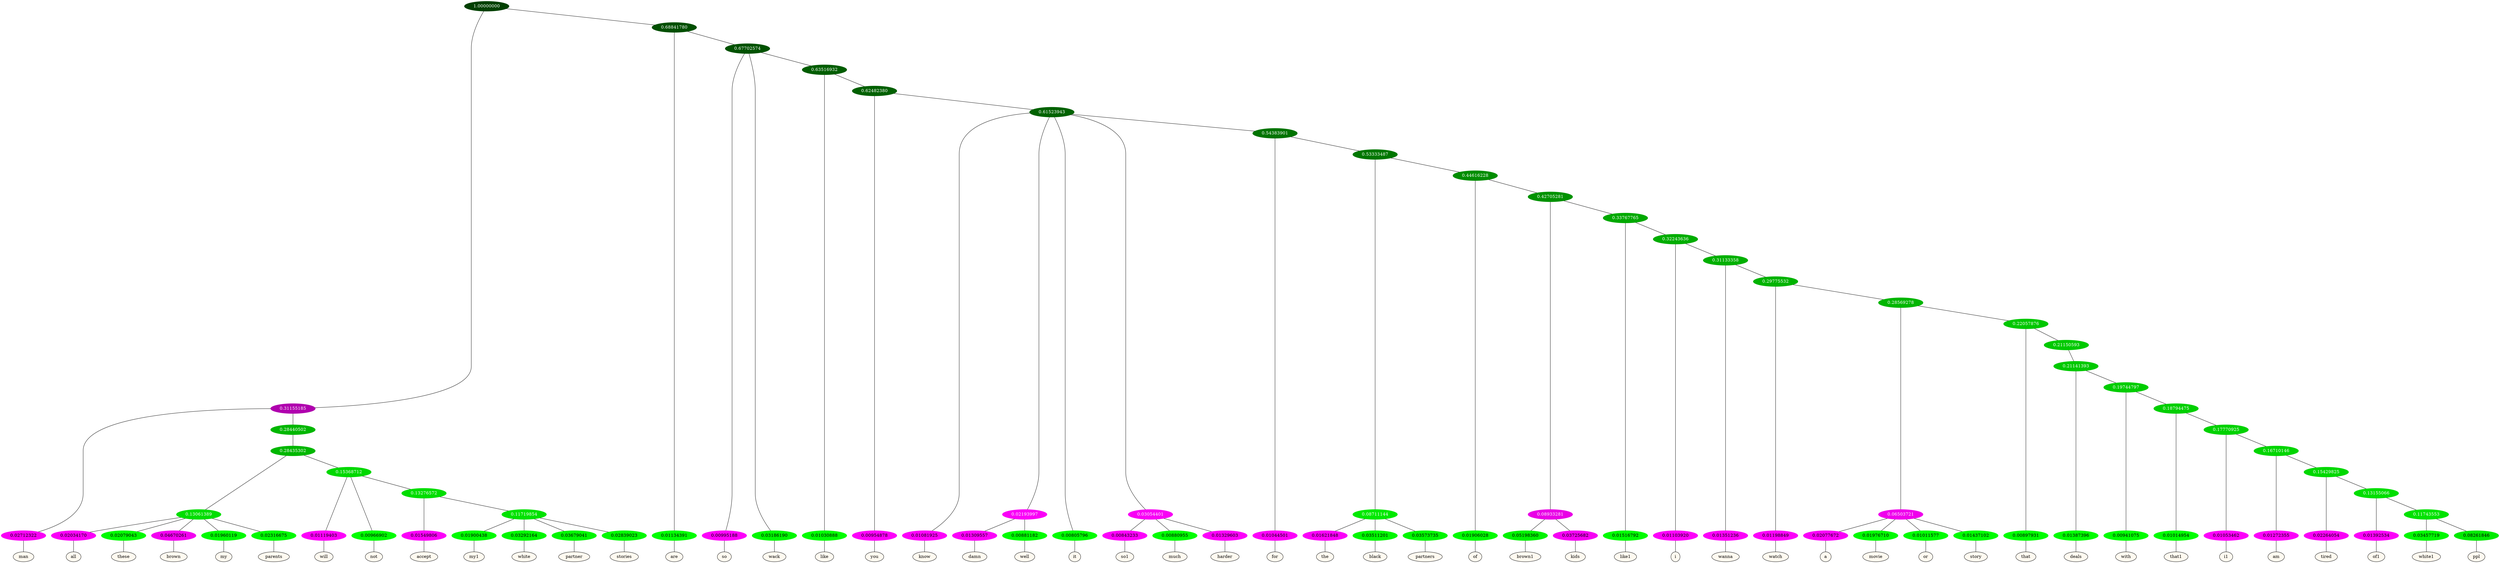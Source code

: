 graph {
	node [format=png height=0.15 nodesep=0.001 ordering=out overlap=prism overlap_scaling=0.01 ranksep=0.001 ratio=0.2 style=filled width=0.15]
	{
		rank=same
		a_w_3 [label=man color=black fillcolor=floralwhite style="filled,solid"]
		a_w_15 [label=all color=black fillcolor=floralwhite style="filled,solid"]
		a_w_16 [label=these color=black fillcolor=floralwhite style="filled,solid"]
		a_w_17 [label=brown color=black fillcolor=floralwhite style="filled,solid"]
		a_w_18 [label=my color=black fillcolor=floralwhite style="filled,solid"]
		a_w_19 [label=parents color=black fillcolor=floralwhite style="filled,solid"]
		a_w_20 [label=will color=black fillcolor=floralwhite style="filled,solid"]
		a_w_21 [label=not color=black fillcolor=floralwhite style="filled,solid"]
		a_w_25 [label=accept color=black fillcolor=floralwhite style="filled,solid"]
		a_w_32 [label=my1 color=black fillcolor=floralwhite style="filled,solid"]
		a_w_33 [label=white color=black fillcolor=floralwhite style="filled,solid"]
		a_w_34 [label=partner color=black fillcolor=floralwhite style="filled,solid"]
		a_w_35 [label=stories color=black fillcolor=floralwhite style="filled,solid"]
		a_w_5 [label=are color=black fillcolor=floralwhite style="filled,solid"]
		a_w_8 [label=so color=black fillcolor=floralwhite style="filled,solid"]
		a_w_9 [label=wack color=black fillcolor=floralwhite style="filled,solid"]
		a_w_13 [label=like color=black fillcolor=floralwhite style="filled,solid"]
		a_w_23 [label=you color=black fillcolor=floralwhite style="filled,solid"]
		a_w_27 [label=know color=black fillcolor=floralwhite style="filled,solid"]
		a_w_36 [label=damn color=black fillcolor=floralwhite style="filled,solid"]
		a_w_37 [label=well color=black fillcolor=floralwhite style="filled,solid"]
		a_w_29 [label=it color=black fillcolor=floralwhite style="filled,solid"]
		a_w_38 [label=so1 color=black fillcolor=floralwhite style="filled,solid"]
		a_w_39 [label=much color=black fillcolor=floralwhite style="filled,solid"]
		a_w_40 [label=harder color=black fillcolor=floralwhite style="filled,solid"]
		a_w_41 [label=for color=black fillcolor=floralwhite style="filled,solid"]
		a_w_45 [label=the color=black fillcolor=floralwhite style="filled,solid"]
		a_w_46 [label=black color=black fillcolor=floralwhite style="filled,solid"]
		a_w_47 [label=partners color=black fillcolor=floralwhite style="filled,solid"]
		a_w_48 [label=of color=black fillcolor=floralwhite style="filled,solid"]
		a_w_52 [label=brown1 color=black fillcolor=floralwhite style="filled,solid"]
		a_w_53 [label=kids color=black fillcolor=floralwhite style="filled,solid"]
		a_w_54 [label=like1 color=black fillcolor=floralwhite style="filled,solid"]
		a_w_56 [label=i color=black fillcolor=floralwhite style="filled,solid"]
		a_w_58 [label=wanna color=black fillcolor=floralwhite style="filled,solid"]
		a_w_60 [label=watch color=black fillcolor=floralwhite style="filled,solid"]
		a_w_64 [label=a color=black fillcolor=floralwhite style="filled,solid"]
		a_w_65 [label=movie color=black fillcolor=floralwhite style="filled,solid"]
		a_w_66 [label=or color=black fillcolor=floralwhite style="filled,solid"]
		a_w_67 [label=story color=black fillcolor=floralwhite style="filled,solid"]
		a_w_68 [label=that color=black fillcolor=floralwhite style="filled,solid"]
		a_w_71 [label=deals color=black fillcolor=floralwhite style="filled,solid"]
		a_w_73 [label=with color=black fillcolor=floralwhite style="filled,solid"]
		a_w_75 [label=that1 color=black fillcolor=floralwhite style="filled,solid"]
		a_w_77 [label=i1 color=black fillcolor=floralwhite style="filled,solid"]
		a_w_79 [label=am color=black fillcolor=floralwhite style="filled,solid"]
		a_w_81 [label=tired color=black fillcolor=floralwhite style="filled,solid"]
		a_w_83 [label=of1 color=black fillcolor=floralwhite style="filled,solid"]
		a_w_85 [label=white1 color=black fillcolor=floralwhite style="filled,solid"]
		a_w_86 [label=ppl color=black fillcolor=floralwhite style="filled,solid"]
	}
	a_n_3 -- a_w_3
	a_n_15 -- a_w_15
	a_n_16 -- a_w_16
	a_n_17 -- a_w_17
	a_n_18 -- a_w_18
	a_n_19 -- a_w_19
	a_n_20 -- a_w_20
	a_n_21 -- a_w_21
	a_n_25 -- a_w_25
	a_n_32 -- a_w_32
	a_n_33 -- a_w_33
	a_n_34 -- a_w_34
	a_n_35 -- a_w_35
	a_n_5 -- a_w_5
	a_n_8 -- a_w_8
	a_n_9 -- a_w_9
	a_n_13 -- a_w_13
	a_n_23 -- a_w_23
	a_n_27 -- a_w_27
	a_n_36 -- a_w_36
	a_n_37 -- a_w_37
	a_n_29 -- a_w_29
	a_n_38 -- a_w_38
	a_n_39 -- a_w_39
	a_n_40 -- a_w_40
	a_n_41 -- a_w_41
	a_n_45 -- a_w_45
	a_n_46 -- a_w_46
	a_n_47 -- a_w_47
	a_n_48 -- a_w_48
	a_n_52 -- a_w_52
	a_n_53 -- a_w_53
	a_n_54 -- a_w_54
	a_n_56 -- a_w_56
	a_n_58 -- a_w_58
	a_n_60 -- a_w_60
	a_n_64 -- a_w_64
	a_n_65 -- a_w_65
	a_n_66 -- a_w_66
	a_n_67 -- a_w_67
	a_n_68 -- a_w_68
	a_n_71 -- a_w_71
	a_n_73 -- a_w_73
	a_n_75 -- a_w_75
	a_n_77 -- a_w_77
	a_n_79 -- a_w_79
	a_n_81 -- a_w_81
	a_n_83 -- a_w_83
	a_n_85 -- a_w_85
	a_n_86 -- a_w_86
	{
		rank=same
		a_n_3 [label=0.02712322 color="0.835 1.000 0.973" fontcolor=black]
		a_n_15 [label=0.02034170 color="0.835 1.000 0.980" fontcolor=black]
		a_n_16 [label=0.02079043 color="0.334 1.000 0.979" fontcolor=black]
		a_n_17 [label=0.04670261 color="0.835 1.000 0.953" fontcolor=black]
		a_n_18 [label=0.01960119 color="0.334 1.000 0.980" fontcolor=black]
		a_n_19 [label=0.02316675 color="0.334 1.000 0.977" fontcolor=black]
		a_n_20 [label=0.01119403 color="0.835 1.000 0.989" fontcolor=black]
		a_n_21 [label=0.00966902 color="0.334 1.000 0.990" fontcolor=black]
		a_n_25 [label=0.01549806 color="0.835 1.000 0.985" fontcolor=black]
		a_n_32 [label=0.01900438 color="0.334 1.000 0.981" fontcolor=black]
		a_n_33 [label=0.03292164 color="0.334 1.000 0.967" fontcolor=black]
		a_n_34 [label=0.03679041 color="0.334 1.000 0.963" fontcolor=black]
		a_n_35 [label=0.02839023 color="0.334 1.000 0.972" fontcolor=black]
		a_n_5 [label=0.01134391 color="0.334 1.000 0.989" fontcolor=black]
		a_n_8 [label=0.00995188 color="0.835 1.000 0.990" fontcolor=black]
		a_n_9 [label=0.03186190 color="0.334 1.000 0.968" fontcolor=black]
		a_n_13 [label=0.01030888 color="0.334 1.000 0.990" fontcolor=black]
		a_n_23 [label=0.00954878 color="0.835 1.000 0.990" fontcolor=black]
		a_n_27 [label=0.01081925 color="0.835 1.000 0.989" fontcolor=black]
		a_n_36 [label=0.01309557 color="0.835 1.000 0.987" fontcolor=black]
		a_n_37 [label=0.00881182 color="0.334 1.000 0.991" fontcolor=black]
		a_n_29 [label=0.00805796 color="0.334 1.000 0.992" fontcolor=black]
		a_n_38 [label=0.00843233 color="0.835 1.000 0.992" fontcolor=black]
		a_n_39 [label=0.00880955 color="0.334 1.000 0.991" fontcolor=black]
		a_n_40 [label=0.01329603 color="0.835 1.000 0.987" fontcolor=black]
		a_n_41 [label=0.01044501 color="0.835 1.000 0.990" fontcolor=black]
		a_n_45 [label=0.01621848 color="0.835 1.000 0.984" fontcolor=black]
		a_n_46 [label=0.03511201 color="0.334 1.000 0.965" fontcolor=black]
		a_n_47 [label=0.03573735 color="0.334 1.000 0.964" fontcolor=black]
		a_n_48 [label=0.01906028 color="0.334 1.000 0.981" fontcolor=black]
		a_n_52 [label=0.05198360 color="0.334 1.000 0.948" fontcolor=black]
		a_n_53 [label=0.03725682 color="0.835 1.000 0.963" fontcolor=black]
		a_n_54 [label=0.01516792 color="0.334 1.000 0.985" fontcolor=black]
		a_n_56 [label=0.01103920 color="0.835 1.000 0.989" fontcolor=black]
		a_n_58 [label=0.01351236 color="0.835 1.000 0.986" fontcolor=black]
		a_n_60 [label=0.01198849 color="0.835 1.000 0.988" fontcolor=black]
		a_n_64 [label=0.02077672 color="0.835 1.000 0.979" fontcolor=black]
		a_n_65 [label=0.01976710 color="0.334 1.000 0.980" fontcolor=black]
		a_n_66 [label=0.01011577 color="0.334 1.000 0.990" fontcolor=black]
		a_n_67 [label=0.01437102 color="0.334 1.000 0.986" fontcolor=black]
		a_n_68 [label=0.00897931 color="0.334 1.000 0.991" fontcolor=black]
		a_n_71 [label=0.01387396 color="0.334 1.000 0.986" fontcolor=black]
		a_n_73 [label=0.00941075 color="0.334 1.000 0.991" fontcolor=black]
		a_n_75 [label=0.01014954 color="0.334 1.000 0.990" fontcolor=black]
		a_n_77 [label=0.01053462 color="0.835 1.000 0.989" fontcolor=black]
		a_n_79 [label=0.01272355 color="0.835 1.000 0.987" fontcolor=black]
		a_n_81 [label=0.02264054 color="0.835 1.000 0.977" fontcolor=black]
		a_n_83 [label=0.01392534 color="0.835 1.000 0.986" fontcolor=black]
		a_n_85 [label=0.03457719 color="0.334 1.000 0.965" fontcolor=black]
		a_n_86 [label=0.08261846 color="0.334 1.000 0.917" fontcolor=black]
	}
	a_n_0 [label=1.00000000 color="0.334 1.000 0.250" fontcolor=grey99]
	a_n_1 [label=0.31155185 color="0.835 1.000 0.688" fontcolor=grey99]
	a_n_0 -- a_n_1
	a_n_2 [label=0.68841780 color="0.334 1.000 0.312" fontcolor=grey99]
	a_n_0 -- a_n_2
	a_n_1 -- a_n_3
	a_n_4 [label=0.28440502 color="0.334 1.000 0.716" fontcolor=grey99]
	a_n_1 -- a_n_4
	a_n_2 -- a_n_5
	a_n_6 [label=0.67702574 color="0.334 1.000 0.323" fontcolor=grey99]
	a_n_2 -- a_n_6
	a_n_7 [label=0.28435302 color="0.334 1.000 0.716" fontcolor=grey99]
	a_n_4 -- a_n_7
	a_n_6 -- a_n_8
	a_n_6 -- a_n_9
	a_n_10 [label=0.63516932 color="0.334 1.000 0.365" fontcolor=grey99]
	a_n_6 -- a_n_10
	a_n_11 [label=0.13061389 color="0.334 1.000 0.869" fontcolor=grey99]
	a_n_7 -- a_n_11
	a_n_12 [label=0.15368712 color="0.334 1.000 0.846" fontcolor=grey99]
	a_n_7 -- a_n_12
	a_n_10 -- a_n_13
	a_n_14 [label=0.62482380 color="0.334 1.000 0.375" fontcolor=grey99]
	a_n_10 -- a_n_14
	a_n_11 -- a_n_15
	a_n_11 -- a_n_16
	a_n_11 -- a_n_17
	a_n_11 -- a_n_18
	a_n_11 -- a_n_19
	a_n_12 -- a_n_20
	a_n_12 -- a_n_21
	a_n_22 [label=0.13276572 color="0.334 1.000 0.867" fontcolor=grey99]
	a_n_12 -- a_n_22
	a_n_14 -- a_n_23
	a_n_24 [label=0.61523943 color="0.334 1.000 0.385" fontcolor=grey99]
	a_n_14 -- a_n_24
	a_n_22 -- a_n_25
	a_n_26 [label=0.11719854 color="0.334 1.000 0.883" fontcolor=grey99]
	a_n_22 -- a_n_26
	a_n_24 -- a_n_27
	a_n_28 [label=0.02193997 color="0.835 1.000 0.978" fontcolor=grey99]
	a_n_24 -- a_n_28
	a_n_24 -- a_n_29
	a_n_30 [label=0.03054401 color="0.835 1.000 0.969" fontcolor=grey99]
	a_n_24 -- a_n_30
	a_n_31 [label=0.54383901 color="0.334 1.000 0.456" fontcolor=grey99]
	a_n_24 -- a_n_31
	a_n_26 -- a_n_32
	a_n_26 -- a_n_33
	a_n_26 -- a_n_34
	a_n_26 -- a_n_35
	a_n_28 -- a_n_36
	a_n_28 -- a_n_37
	a_n_30 -- a_n_38
	a_n_30 -- a_n_39
	a_n_30 -- a_n_40
	a_n_31 -- a_n_41
	a_n_42 [label=0.53333487 color="0.334 1.000 0.467" fontcolor=grey99]
	a_n_31 -- a_n_42
	a_n_43 [label=0.08711144 color="0.334 1.000 0.913" fontcolor=grey99]
	a_n_42 -- a_n_43
	a_n_44 [label=0.44616228 color="0.334 1.000 0.554" fontcolor=grey99]
	a_n_42 -- a_n_44
	a_n_43 -- a_n_45
	a_n_43 -- a_n_46
	a_n_43 -- a_n_47
	a_n_44 -- a_n_48
	a_n_49 [label=0.42705281 color="0.334 1.000 0.573" fontcolor=grey99]
	a_n_44 -- a_n_49
	a_n_50 [label=0.08933281 color="0.835 1.000 0.911" fontcolor=grey99]
	a_n_49 -- a_n_50
	a_n_51 [label=0.33767765 color="0.334 1.000 0.662" fontcolor=grey99]
	a_n_49 -- a_n_51
	a_n_50 -- a_n_52
	a_n_50 -- a_n_53
	a_n_51 -- a_n_54
	a_n_55 [label=0.32243636 color="0.334 1.000 0.678" fontcolor=grey99]
	a_n_51 -- a_n_55
	a_n_55 -- a_n_56
	a_n_57 [label=0.31133358 color="0.334 1.000 0.689" fontcolor=grey99]
	a_n_55 -- a_n_57
	a_n_57 -- a_n_58
	a_n_59 [label=0.29775532 color="0.334 1.000 0.702" fontcolor=grey99]
	a_n_57 -- a_n_59
	a_n_59 -- a_n_60
	a_n_61 [label=0.28569278 color="0.334 1.000 0.714" fontcolor=grey99]
	a_n_59 -- a_n_61
	a_n_62 [label=0.06503721 color="0.835 1.000 0.935" fontcolor=grey99]
	a_n_61 -- a_n_62
	a_n_63 [label=0.22057876 color="0.334 1.000 0.779" fontcolor=grey99]
	a_n_61 -- a_n_63
	a_n_62 -- a_n_64
	a_n_62 -- a_n_65
	a_n_62 -- a_n_66
	a_n_62 -- a_n_67
	a_n_63 -- a_n_68
	a_n_69 [label=0.21150593 color="0.334 1.000 0.788" fontcolor=grey99]
	a_n_63 -- a_n_69
	a_n_70 [label=0.21141393 color="0.334 1.000 0.789" fontcolor=grey99]
	a_n_69 -- a_n_70
	a_n_70 -- a_n_71
	a_n_72 [label=0.19744797 color="0.334 1.000 0.803" fontcolor=grey99]
	a_n_70 -- a_n_72
	a_n_72 -- a_n_73
	a_n_74 [label=0.18794475 color="0.334 1.000 0.812" fontcolor=grey99]
	a_n_72 -- a_n_74
	a_n_74 -- a_n_75
	a_n_76 [label=0.17770925 color="0.334 1.000 0.822" fontcolor=grey99]
	a_n_74 -- a_n_76
	a_n_76 -- a_n_77
	a_n_78 [label=0.16710146 color="0.334 1.000 0.833" fontcolor=grey99]
	a_n_76 -- a_n_78
	a_n_78 -- a_n_79
	a_n_80 [label=0.15429825 color="0.334 1.000 0.846" fontcolor=grey99]
	a_n_78 -- a_n_80
	a_n_80 -- a_n_81
	a_n_82 [label=0.13155066 color="0.334 1.000 0.868" fontcolor=grey99]
	a_n_80 -- a_n_82
	a_n_82 -- a_n_83
	a_n_84 [label=0.11743553 color="0.334 1.000 0.883" fontcolor=grey99]
	a_n_82 -- a_n_84
	a_n_84 -- a_n_85
	a_n_84 -- a_n_86
}
